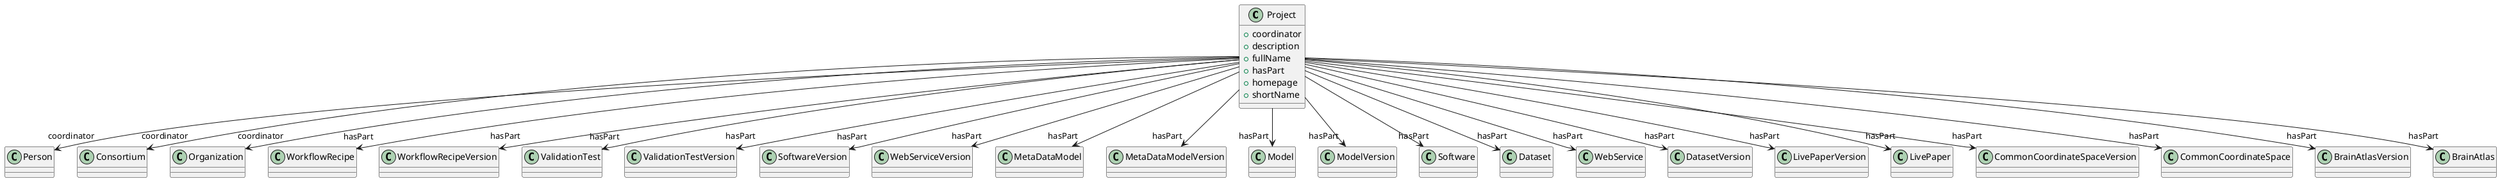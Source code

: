 @startuml
class Project {
+coordinator
+description
+fullName
+hasPart
+homepage
+shortName

}
Project -d-> "coordinator" Person
Project -d-> "coordinator" Consortium
Project -d-> "coordinator" Organization
Project -d-> "hasPart" WorkflowRecipe
Project -d-> "hasPart" WorkflowRecipeVersion
Project -d-> "hasPart" ValidationTest
Project -d-> "hasPart" ValidationTestVersion
Project -d-> "hasPart" SoftwareVersion
Project -d-> "hasPart" WebServiceVersion
Project -d-> "hasPart" MetaDataModel
Project -d-> "hasPart" MetaDataModelVersion
Project -d-> "hasPart" Model
Project -d-> "hasPart" ModelVersion
Project -d-> "hasPart" Software
Project -d-> "hasPart" Dataset
Project -d-> "hasPart" WebService
Project -d-> "hasPart" DatasetVersion
Project -d-> "hasPart" LivePaperVersion
Project -d-> "hasPart" LivePaper
Project -d-> "hasPart" CommonCoordinateSpaceVersion
Project -d-> "hasPart" CommonCoordinateSpace
Project -d-> "hasPart" BrainAtlasVersion
Project -d-> "hasPart" BrainAtlas

@enduml